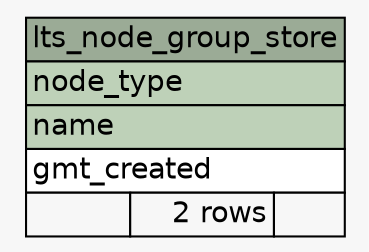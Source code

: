 // dot 2.36.0 on Windows 7 6.1
// SchemaSpy rev 590
digraph "lts_node_group_store" {
  graph [
    rankdir="RL"
    bgcolor="#f7f7f7"
    nodesep="0.18"
    ranksep="0.46"
    fontname="Helvetica"
    fontsize="14"
  ];
  node [
    fontname="Helvetica"
    fontsize="14"
    shape="plaintext"
  ];
  edge [
    arrowsize="0.8"
  ];
  "lts_node_group_store" [
    label=<
    <TABLE BORDER="0" CELLBORDER="1" CELLSPACING="0" BGCOLOR="#ffffff">
      <TR><TD COLSPAN="3" BGCOLOR="#9bab96" ALIGN="CENTER">lts_node_group_store</TD></TR>
      <TR><TD PORT="node_type" COLSPAN="3" BGCOLOR="#bed1b8" ALIGN="LEFT">node_type</TD></TR>
      <TR><TD PORT="name" COLSPAN="3" BGCOLOR="#bed1b8" ALIGN="LEFT">name</TD></TR>
      <TR><TD PORT="gmt_created" COLSPAN="3" ALIGN="LEFT">gmt_created</TD></TR>
      <TR><TD ALIGN="LEFT" BGCOLOR="#f7f7f7">  </TD><TD ALIGN="RIGHT" BGCOLOR="#f7f7f7">2 rows</TD><TD ALIGN="RIGHT" BGCOLOR="#f7f7f7">  </TD></TR>
    </TABLE>>
    URL="tables/lts_node_group_store.html"
    tooltip="lts_node_group_store"
  ];
}
